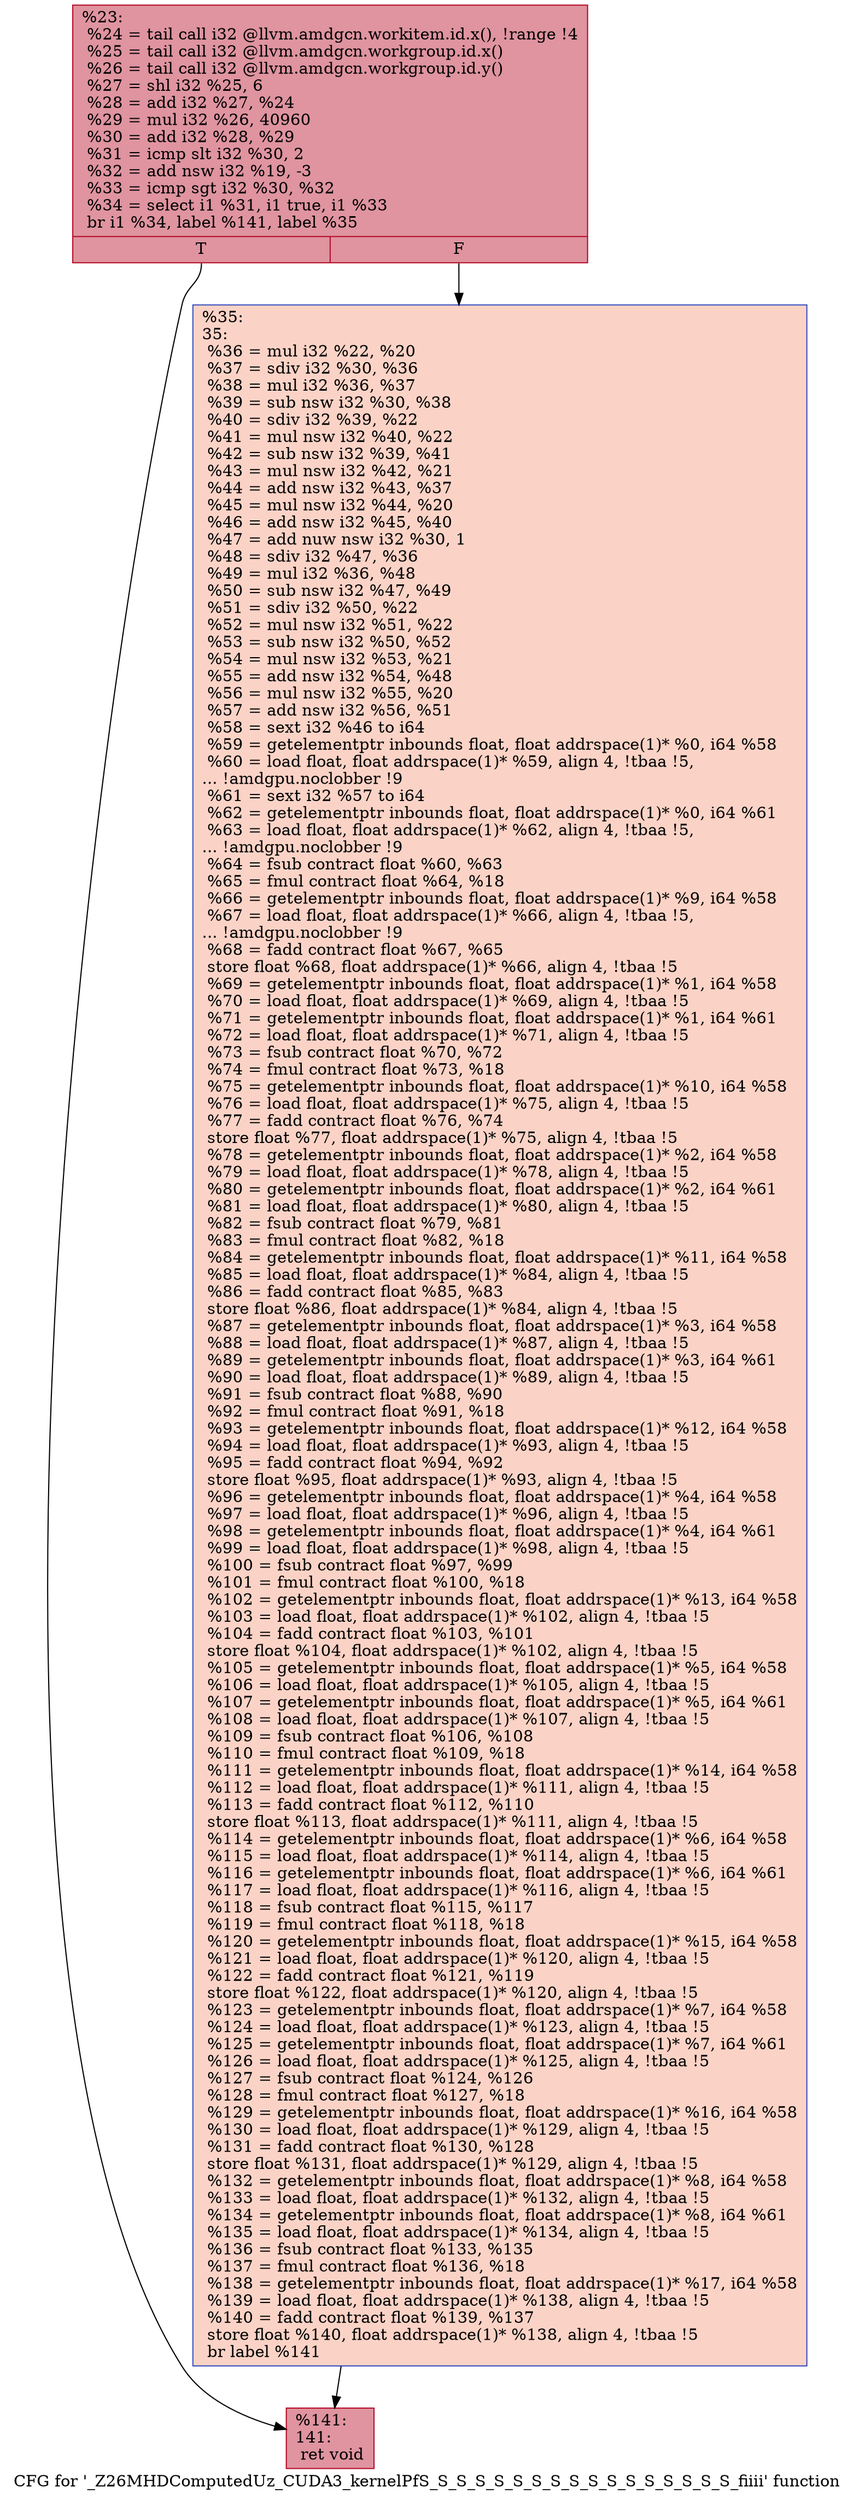 digraph "CFG for '_Z26MHDComputedUz_CUDA3_kernelPfS_S_S_S_S_S_S_S_S_S_S_S_S_S_S_S_S_fiiii' function" {
	label="CFG for '_Z26MHDComputedUz_CUDA3_kernelPfS_S_S_S_S_S_S_S_S_S_S_S_S_S_S_S_S_fiiii' function";

	Node0x48a9cb0 [shape=record,color="#b70d28ff", style=filled, fillcolor="#b70d2870",label="{%23:\l  %24 = tail call i32 @llvm.amdgcn.workitem.id.x(), !range !4\l  %25 = tail call i32 @llvm.amdgcn.workgroup.id.x()\l  %26 = tail call i32 @llvm.amdgcn.workgroup.id.y()\l  %27 = shl i32 %25, 6\l  %28 = add i32 %27, %24\l  %29 = mul i32 %26, 40960\l  %30 = add i32 %28, %29\l  %31 = icmp slt i32 %30, 2\l  %32 = add nsw i32 %19, -3\l  %33 = icmp sgt i32 %30, %32\l  %34 = select i1 %31, i1 true, i1 %33\l  br i1 %34, label %141, label %35\l|{<s0>T|<s1>F}}"];
	Node0x48a9cb0:s0 -> Node0x48a9e50;
	Node0x48a9cb0:s1 -> Node0x48acb20;
	Node0x48acb20 [shape=record,color="#3d50c3ff", style=filled, fillcolor="#f59c7d70",label="{%35:\l35:                                               \l  %36 = mul i32 %22, %20\l  %37 = sdiv i32 %30, %36\l  %38 = mul i32 %36, %37\l  %39 = sub nsw i32 %30, %38\l  %40 = sdiv i32 %39, %22\l  %41 = mul nsw i32 %40, %22\l  %42 = sub nsw i32 %39, %41\l  %43 = mul nsw i32 %42, %21\l  %44 = add nsw i32 %43, %37\l  %45 = mul nsw i32 %44, %20\l  %46 = add nsw i32 %45, %40\l  %47 = add nuw nsw i32 %30, 1\l  %48 = sdiv i32 %47, %36\l  %49 = mul i32 %36, %48\l  %50 = sub nsw i32 %47, %49\l  %51 = sdiv i32 %50, %22\l  %52 = mul nsw i32 %51, %22\l  %53 = sub nsw i32 %50, %52\l  %54 = mul nsw i32 %53, %21\l  %55 = add nsw i32 %54, %48\l  %56 = mul nsw i32 %55, %20\l  %57 = add nsw i32 %56, %51\l  %58 = sext i32 %46 to i64\l  %59 = getelementptr inbounds float, float addrspace(1)* %0, i64 %58\l  %60 = load float, float addrspace(1)* %59, align 4, !tbaa !5,\l... !amdgpu.noclobber !9\l  %61 = sext i32 %57 to i64\l  %62 = getelementptr inbounds float, float addrspace(1)* %0, i64 %61\l  %63 = load float, float addrspace(1)* %62, align 4, !tbaa !5,\l... !amdgpu.noclobber !9\l  %64 = fsub contract float %60, %63\l  %65 = fmul contract float %64, %18\l  %66 = getelementptr inbounds float, float addrspace(1)* %9, i64 %58\l  %67 = load float, float addrspace(1)* %66, align 4, !tbaa !5,\l... !amdgpu.noclobber !9\l  %68 = fadd contract float %67, %65\l  store float %68, float addrspace(1)* %66, align 4, !tbaa !5\l  %69 = getelementptr inbounds float, float addrspace(1)* %1, i64 %58\l  %70 = load float, float addrspace(1)* %69, align 4, !tbaa !5\l  %71 = getelementptr inbounds float, float addrspace(1)* %1, i64 %61\l  %72 = load float, float addrspace(1)* %71, align 4, !tbaa !5\l  %73 = fsub contract float %70, %72\l  %74 = fmul contract float %73, %18\l  %75 = getelementptr inbounds float, float addrspace(1)* %10, i64 %58\l  %76 = load float, float addrspace(1)* %75, align 4, !tbaa !5\l  %77 = fadd contract float %76, %74\l  store float %77, float addrspace(1)* %75, align 4, !tbaa !5\l  %78 = getelementptr inbounds float, float addrspace(1)* %2, i64 %58\l  %79 = load float, float addrspace(1)* %78, align 4, !tbaa !5\l  %80 = getelementptr inbounds float, float addrspace(1)* %2, i64 %61\l  %81 = load float, float addrspace(1)* %80, align 4, !tbaa !5\l  %82 = fsub contract float %79, %81\l  %83 = fmul contract float %82, %18\l  %84 = getelementptr inbounds float, float addrspace(1)* %11, i64 %58\l  %85 = load float, float addrspace(1)* %84, align 4, !tbaa !5\l  %86 = fadd contract float %85, %83\l  store float %86, float addrspace(1)* %84, align 4, !tbaa !5\l  %87 = getelementptr inbounds float, float addrspace(1)* %3, i64 %58\l  %88 = load float, float addrspace(1)* %87, align 4, !tbaa !5\l  %89 = getelementptr inbounds float, float addrspace(1)* %3, i64 %61\l  %90 = load float, float addrspace(1)* %89, align 4, !tbaa !5\l  %91 = fsub contract float %88, %90\l  %92 = fmul contract float %91, %18\l  %93 = getelementptr inbounds float, float addrspace(1)* %12, i64 %58\l  %94 = load float, float addrspace(1)* %93, align 4, !tbaa !5\l  %95 = fadd contract float %94, %92\l  store float %95, float addrspace(1)* %93, align 4, !tbaa !5\l  %96 = getelementptr inbounds float, float addrspace(1)* %4, i64 %58\l  %97 = load float, float addrspace(1)* %96, align 4, !tbaa !5\l  %98 = getelementptr inbounds float, float addrspace(1)* %4, i64 %61\l  %99 = load float, float addrspace(1)* %98, align 4, !tbaa !5\l  %100 = fsub contract float %97, %99\l  %101 = fmul contract float %100, %18\l  %102 = getelementptr inbounds float, float addrspace(1)* %13, i64 %58\l  %103 = load float, float addrspace(1)* %102, align 4, !tbaa !5\l  %104 = fadd contract float %103, %101\l  store float %104, float addrspace(1)* %102, align 4, !tbaa !5\l  %105 = getelementptr inbounds float, float addrspace(1)* %5, i64 %58\l  %106 = load float, float addrspace(1)* %105, align 4, !tbaa !5\l  %107 = getelementptr inbounds float, float addrspace(1)* %5, i64 %61\l  %108 = load float, float addrspace(1)* %107, align 4, !tbaa !5\l  %109 = fsub contract float %106, %108\l  %110 = fmul contract float %109, %18\l  %111 = getelementptr inbounds float, float addrspace(1)* %14, i64 %58\l  %112 = load float, float addrspace(1)* %111, align 4, !tbaa !5\l  %113 = fadd contract float %112, %110\l  store float %113, float addrspace(1)* %111, align 4, !tbaa !5\l  %114 = getelementptr inbounds float, float addrspace(1)* %6, i64 %58\l  %115 = load float, float addrspace(1)* %114, align 4, !tbaa !5\l  %116 = getelementptr inbounds float, float addrspace(1)* %6, i64 %61\l  %117 = load float, float addrspace(1)* %116, align 4, !tbaa !5\l  %118 = fsub contract float %115, %117\l  %119 = fmul contract float %118, %18\l  %120 = getelementptr inbounds float, float addrspace(1)* %15, i64 %58\l  %121 = load float, float addrspace(1)* %120, align 4, !tbaa !5\l  %122 = fadd contract float %121, %119\l  store float %122, float addrspace(1)* %120, align 4, !tbaa !5\l  %123 = getelementptr inbounds float, float addrspace(1)* %7, i64 %58\l  %124 = load float, float addrspace(1)* %123, align 4, !tbaa !5\l  %125 = getelementptr inbounds float, float addrspace(1)* %7, i64 %61\l  %126 = load float, float addrspace(1)* %125, align 4, !tbaa !5\l  %127 = fsub contract float %124, %126\l  %128 = fmul contract float %127, %18\l  %129 = getelementptr inbounds float, float addrspace(1)* %16, i64 %58\l  %130 = load float, float addrspace(1)* %129, align 4, !tbaa !5\l  %131 = fadd contract float %130, %128\l  store float %131, float addrspace(1)* %129, align 4, !tbaa !5\l  %132 = getelementptr inbounds float, float addrspace(1)* %8, i64 %58\l  %133 = load float, float addrspace(1)* %132, align 4, !tbaa !5\l  %134 = getelementptr inbounds float, float addrspace(1)* %8, i64 %61\l  %135 = load float, float addrspace(1)* %134, align 4, !tbaa !5\l  %136 = fsub contract float %133, %135\l  %137 = fmul contract float %136, %18\l  %138 = getelementptr inbounds float, float addrspace(1)* %17, i64 %58\l  %139 = load float, float addrspace(1)* %138, align 4, !tbaa !5\l  %140 = fadd contract float %139, %137\l  store float %140, float addrspace(1)* %138, align 4, !tbaa !5\l  br label %141\l}"];
	Node0x48acb20 -> Node0x48a9e50;
	Node0x48a9e50 [shape=record,color="#b70d28ff", style=filled, fillcolor="#b70d2870",label="{%141:\l141:                                              \l  ret void\l}"];
}
